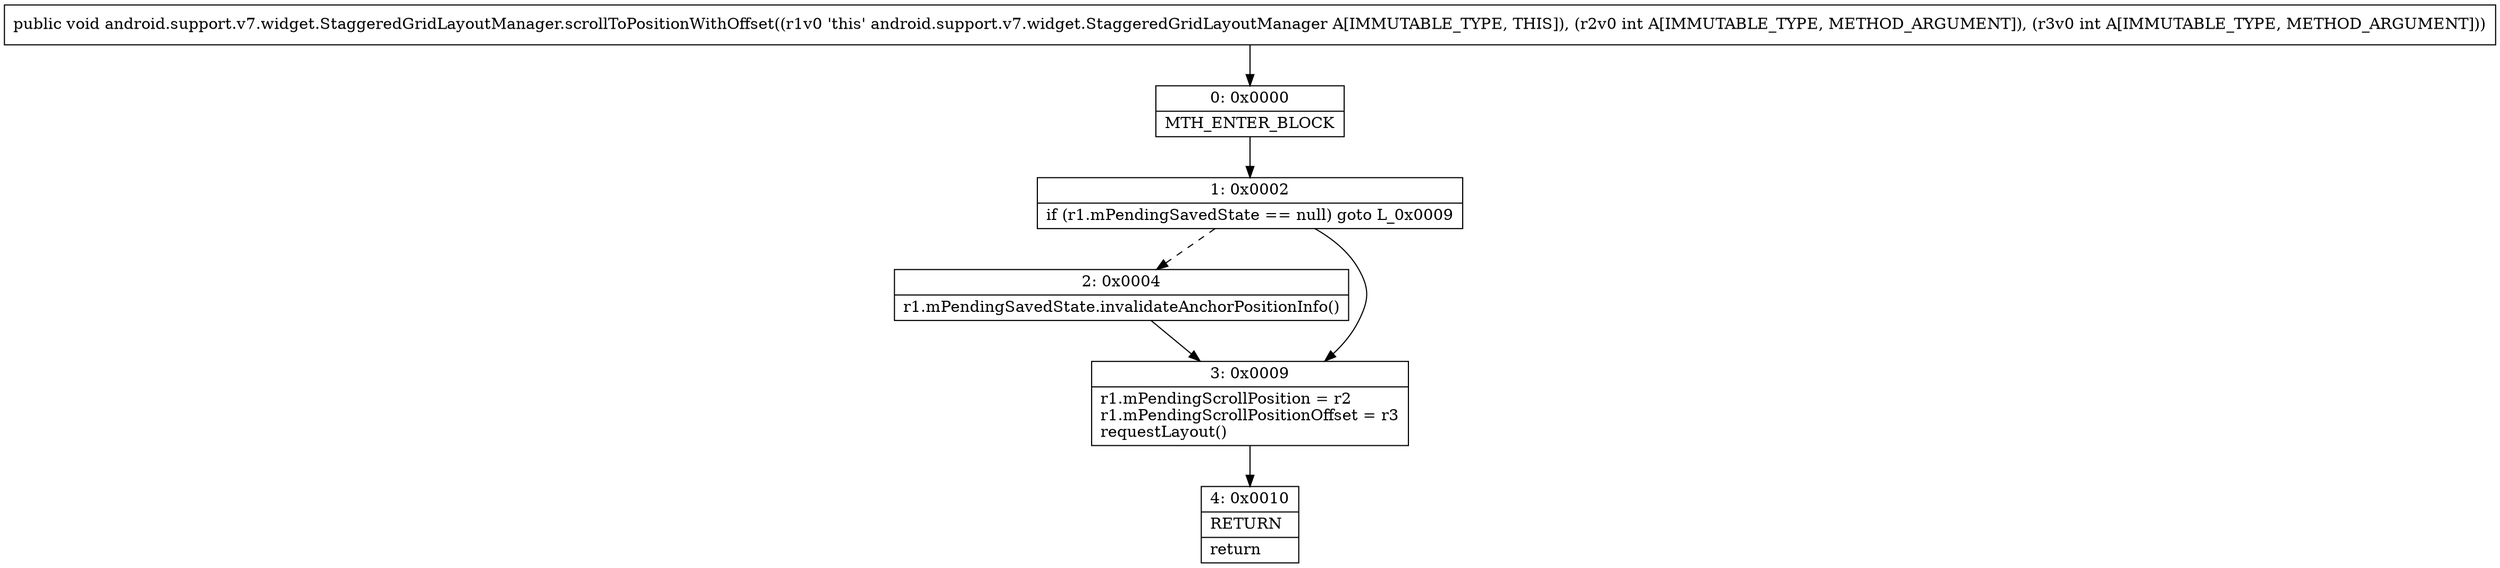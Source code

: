 digraph "CFG forandroid.support.v7.widget.StaggeredGridLayoutManager.scrollToPositionWithOffset(II)V" {
Node_0 [shape=record,label="{0\:\ 0x0000|MTH_ENTER_BLOCK\l}"];
Node_1 [shape=record,label="{1\:\ 0x0002|if (r1.mPendingSavedState == null) goto L_0x0009\l}"];
Node_2 [shape=record,label="{2\:\ 0x0004|r1.mPendingSavedState.invalidateAnchorPositionInfo()\l}"];
Node_3 [shape=record,label="{3\:\ 0x0009|r1.mPendingScrollPosition = r2\lr1.mPendingScrollPositionOffset = r3\lrequestLayout()\l}"];
Node_4 [shape=record,label="{4\:\ 0x0010|RETURN\l|return\l}"];
MethodNode[shape=record,label="{public void android.support.v7.widget.StaggeredGridLayoutManager.scrollToPositionWithOffset((r1v0 'this' android.support.v7.widget.StaggeredGridLayoutManager A[IMMUTABLE_TYPE, THIS]), (r2v0 int A[IMMUTABLE_TYPE, METHOD_ARGUMENT]), (r3v0 int A[IMMUTABLE_TYPE, METHOD_ARGUMENT])) }"];
MethodNode -> Node_0;
Node_0 -> Node_1;
Node_1 -> Node_2[style=dashed];
Node_1 -> Node_3;
Node_2 -> Node_3;
Node_3 -> Node_4;
}

